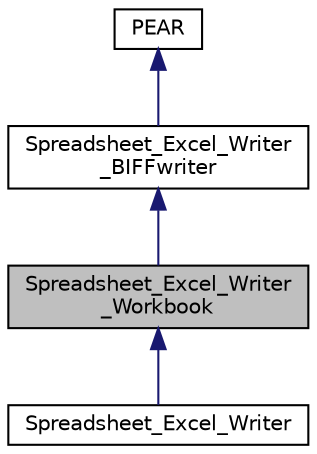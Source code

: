 digraph "Spreadsheet_Excel_Writer_Workbook"
{
 // LATEX_PDF_SIZE
  edge [fontname="Helvetica",fontsize="10",labelfontname="Helvetica",labelfontsize="10"];
  node [fontname="Helvetica",fontsize="10",shape=record];
  Node1 [label="Spreadsheet_Excel_Writer\l_Workbook",height=0.2,width=0.4,color="black", fillcolor="grey75", style="filled", fontcolor="black",tooltip=" "];
  Node2 -> Node1 [dir="back",color="midnightblue",fontsize="10",style="solid",fontname="Helvetica"];
  Node2 [label="Spreadsheet_Excel_Writer\l_BIFFwriter",height=0.2,width=0.4,color="black", fillcolor="white", style="filled",URL="$classSpreadsheet__Excel__Writer__BIFFwriter.html",tooltip=" "];
  Node3 -> Node2 [dir="back",color="midnightblue",fontsize="10",style="solid",fontname="Helvetica"];
  Node3 [label="PEAR",height=0.2,width=0.4,color="black", fillcolor="white", style="filled",URL="$classPEAR.html",tooltip=" "];
  Node1 -> Node4 [dir="back",color="midnightblue",fontsize="10",style="solid",fontname="Helvetica"];
  Node4 [label="Spreadsheet_Excel_Writer",height=0.2,width=0.4,color="black", fillcolor="white", style="filled",URL="$classSpreadsheet__Excel__Writer.html",tooltip=" "];
}
